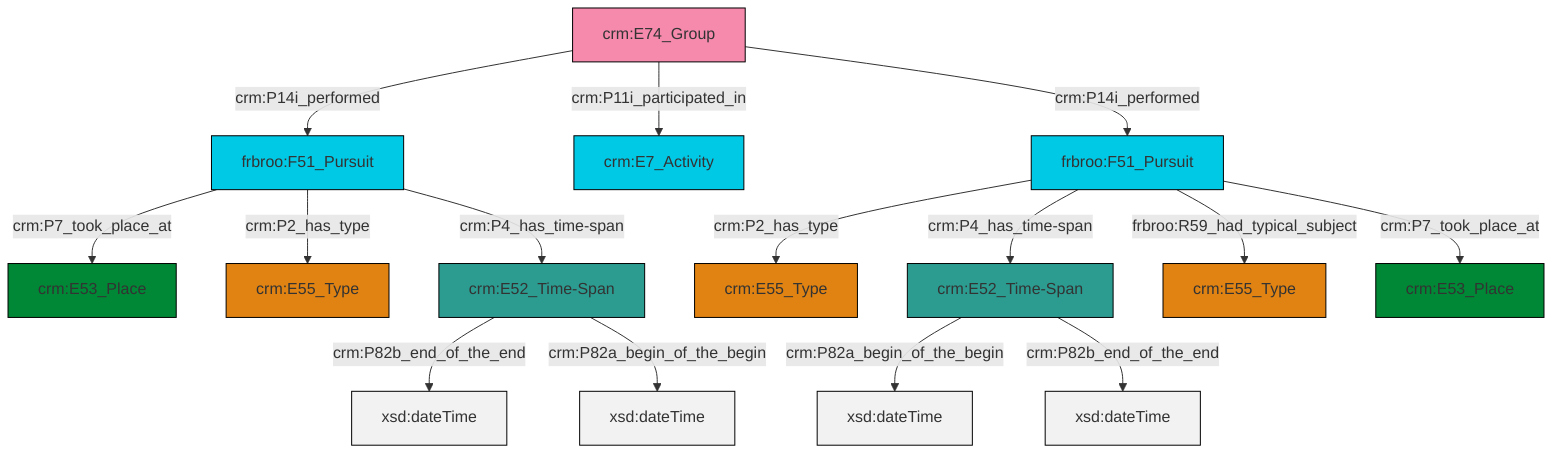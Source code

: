 graph TD
classDef Literal fill:#f2f2f2,stroke:#000000;
classDef CRM_Entity fill:#FFFFFF,stroke:#000000;
classDef Temporal_Entity fill:#00C9E6, stroke:#000000;
classDef Type fill:#E18312, stroke:#000000;
classDef Time-Span fill:#2C9C91, stroke:#000000;
classDef Appellation fill:#FFEB7F, stroke:#000000;
classDef Place fill:#008836, stroke:#000000;
classDef Persistent_Item fill:#B266B2, stroke:#000000;
classDef Conceptual_Object fill:#FFD700, stroke:#000000;
classDef Physical_Thing fill:#D2B48C, stroke:#000000;
classDef Actor fill:#f58aad, stroke:#000000;
classDef PC_Classes fill:#4ce600, stroke:#000000;
classDef Multi fill:#cccccc,stroke:#000000;

0["crm:E52_Time-Span"]:::Time-Span -->|crm:P82a_begin_of_the_begin| 1[xsd:dateTime]:::Literal
4["crm:E52_Time-Span"]:::Time-Span -->|crm:P82b_end_of_the_end| 5[xsd:dateTime]:::Literal
2["frbroo:F51_Pursuit"]:::Temporal_Entity -->|crm:P2_has_type| 8["crm:E55_Type"]:::Type
4["crm:E52_Time-Span"]:::Time-Span -->|crm:P82a_begin_of_the_begin| 16[xsd:dateTime]:::Literal
2["frbroo:F51_Pursuit"]:::Temporal_Entity -->|crm:P4_has_time-span| 0["crm:E52_Time-Span"]:::Time-Span
17["crm:E74_Group"]:::Actor -->|crm:P14i_performed| 10["frbroo:F51_Pursuit"]:::Temporal_Entity
10["frbroo:F51_Pursuit"]:::Temporal_Entity -->|crm:P7_took_place_at| 18["crm:E53_Place"]:::Place
0["crm:E52_Time-Span"]:::Time-Span -->|crm:P82b_end_of_the_end| 21[xsd:dateTime]:::Literal
17["crm:E74_Group"]:::Actor -->|crm:P11i_participated_in| 19["crm:E7_Activity"]:::Temporal_Entity
2["frbroo:F51_Pursuit"]:::Temporal_Entity -->|frbroo:R59_had_typical_subject| 6["crm:E55_Type"]:::Type
17["crm:E74_Group"]:::Actor -->|crm:P14i_performed| 2["frbroo:F51_Pursuit"]:::Temporal_Entity
10["frbroo:F51_Pursuit"]:::Temporal_Entity -->|crm:P2_has_type| 12["crm:E55_Type"]:::Type
10["frbroo:F51_Pursuit"]:::Temporal_Entity -->|crm:P4_has_time-span| 4["crm:E52_Time-Span"]:::Time-Span
2["frbroo:F51_Pursuit"]:::Temporal_Entity -->|crm:P7_took_place_at| 14["crm:E53_Place"]:::Place